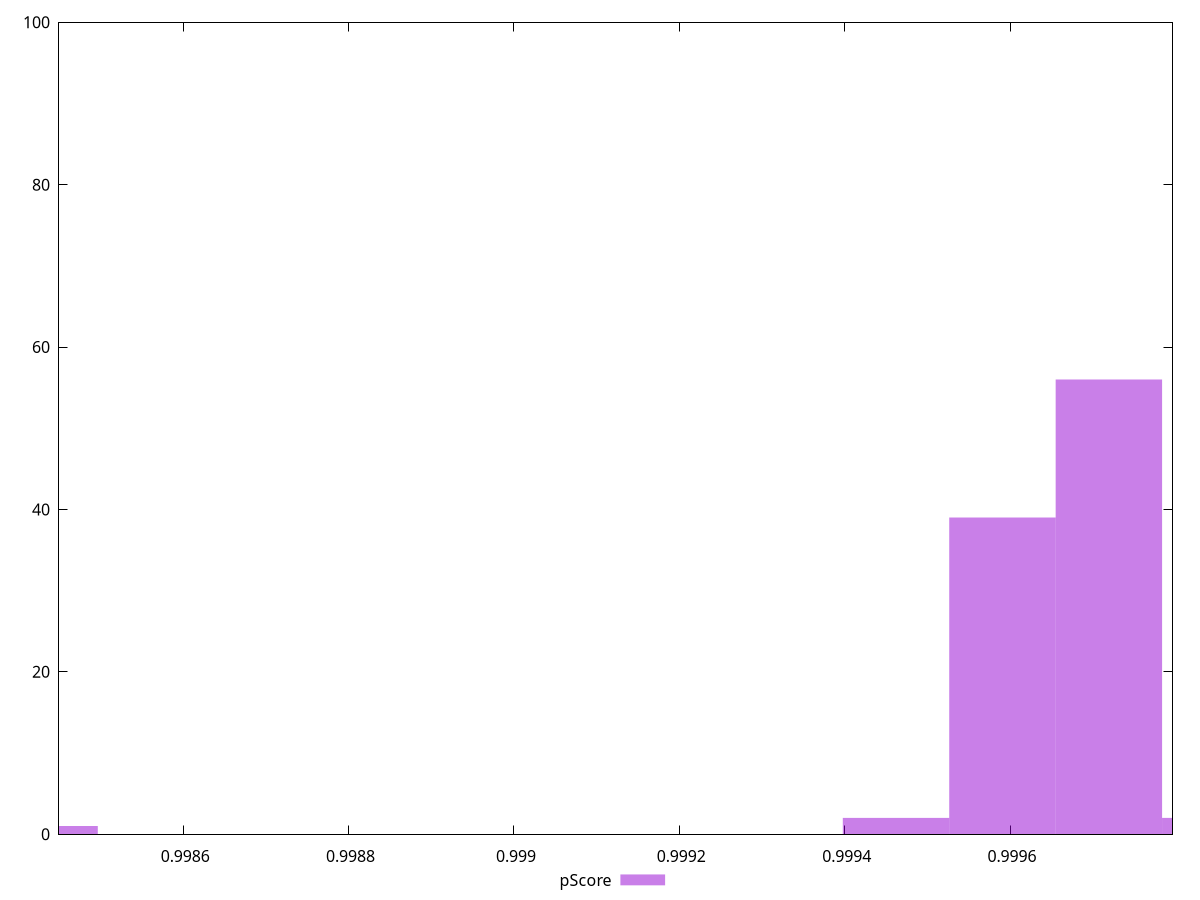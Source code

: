 reset

$pScore <<EOF
0.9984324612788472 1
0.9997194327422125 56
0.999590735595876 39
0.9994620384495395 2
0.9998481298885491 2
EOF

set key outside below
set boxwidth 0.00012869714633653611
set xrange [0.9984499031037146:0.9997963713462098]
set yrange [0:100]
set trange [0:100]
set style fill transparent solid 0.5 noborder
set terminal svg size 640, 490 enhanced background rgb 'white'
set output "reports/report_00032_2021-02-25T10-28-15.087Z/mainthread-work-breakdown/samples/agenda/pScore/histogram.svg"

plot $pScore title "pScore" with boxes

reset
